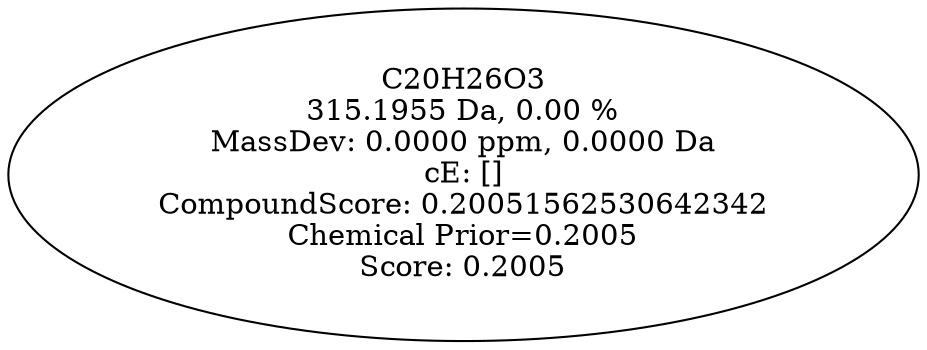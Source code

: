 strict digraph {
v1 [label="C20H26O3\n315.1955 Da, 0.00 %\nMassDev: 0.0000 ppm, 0.0000 Da\ncE: []\nCompoundScore: 0.20051562530642342\nChemical Prior=0.2005\nScore: 0.2005"];
}